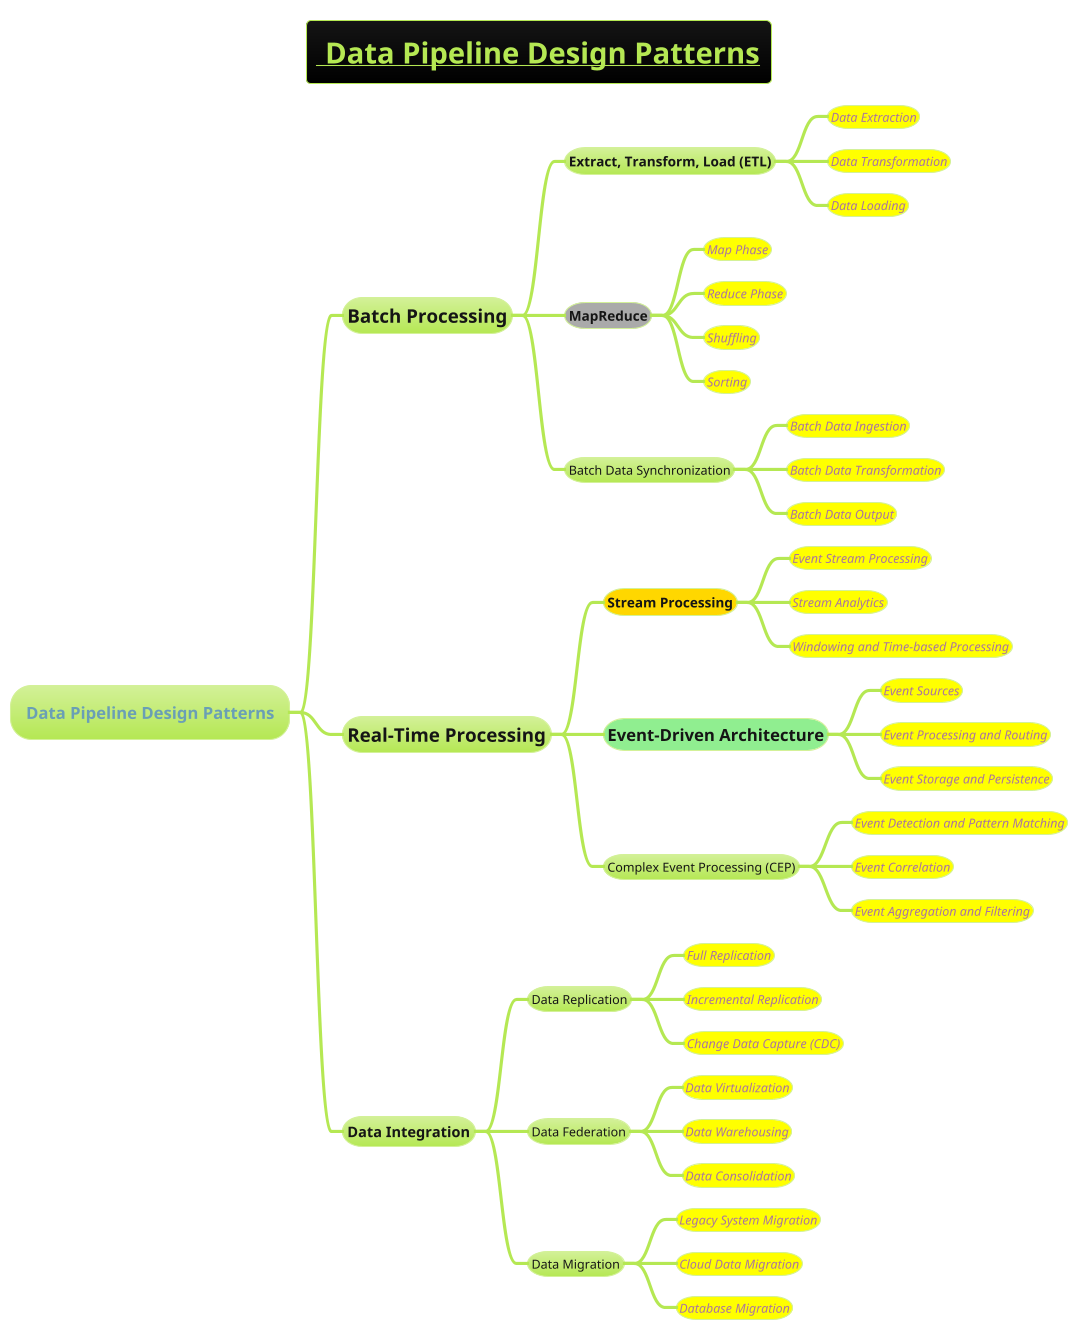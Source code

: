 @startmindmap
title =__ Data Pipeline Design Patterns__
!theme hacker

* Data Pipeline Design Patterns
** =Batch Processing
*** ===Extract, Transform, Load (ETL)
****[#yellow] ====<size:12>Data Extraction
****[#yellow] ====<size:12>Data Transformation
****[#yellow] ====<size:12>Data Loading
***[#a] ===MapReduce
****[#yellow] ====<size:12>Map Phase
****[#yellow] ====<size:12>Reduce Phase
****[#yellow] ====<size:12>Shuffling
****[#yellow] ====<size:12>Sorting
*** Batch Data Synchronization
****[#yellow] ====<size:12>Batch Data Ingestion
****[#yellow] ====<size:12>Batch Data Transformation
****[#yellow] ====<size:12>Batch Data Output
** =Real-Time Processing
***[#gold] ===Stream Processing
****[#yellow] ====<size:12>Event Stream Processing
****[#yellow] ====<size:12>Stream Analytics
****[#yellow] ====<size:12>Windowing and Time-based Processing
***[#lightgreen] =Event-Driven Architecture
****[#yellow] ====<size:12>Event Sources
****[#yellow] ====<size:12>Event Processing and Routing
****[#yellow] ====<size:12>Event Storage and Persistence
*** Complex Event Processing (CEP)
****[#yellow] ====<size:12>Event Detection and Pattern Matching
****[#yellow] ====<size:12>Event Correlation
****[#yellow] ====<size:12>Event Aggregation and Filtering
** Data Integration
*** Data Replication
****[#yellow] ====<size:12>Full Replication
****[#yellow] ====<size:12>Incremental Replication
****[#yellow] ====<size:12>Change Data Capture (CDC)
*** Data Federation
****[#yellow] ====<size:12>Data Virtualization
****[#yellow] ====<size:12>Data Warehousing
****[#yellow] ====<size:12>Data Consolidation
*** Data Migration
****[#yellow] ====<size:12>Legacy System Migration
****[#yellow] ====<size:12>Cloud Data Migration
****[#yellow] ====<size:12>Database Migration
@endmindmap
